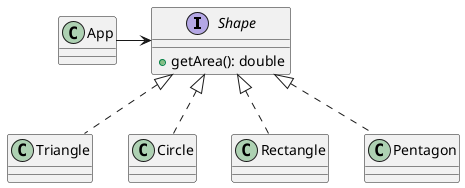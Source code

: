 @startuml

interface Shape{
    +getArea(): double
}

Shape <|.. Triangle
Shape <|.. Circle
Shape <|.. Rectangle
Shape <|.. Pentagon

App -> Shape

@enduml